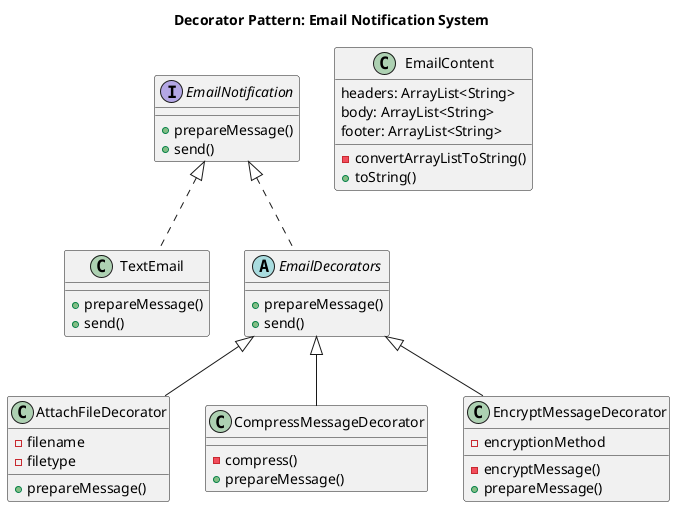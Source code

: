 @startuml Decorator_Pattern_Email_Notification_System

title: "Decorator Pattern: Email Notification System"

interface EmailNotification{
    +prepareMessage()
    +send()
}

class TextEmail implements EmailNotification{
    +prepareMessage()
    +send()
}

abstract class EmailDecorators implements EmailNotification{
    +prepareMessage()
    +send()
}

class AttachFileDecorator extends EmailDecorators{
    -filename
    -filetype
    +prepareMessage()
}

class CompressMessageDecorator extends EmailDecorators{
    -compress()
    +prepareMessage()
}

class EncryptMessageDecorator extends EmailDecorators{
    -encryptionMethod

    -encryptMessage()
    +prepareMessage()
}

class EmailContent{
    headers: ArrayList<String>
    body: ArrayList<String>
    footer: ArrayList<String>

    -convertArrayListToString()
    +toString()
}

@enduml